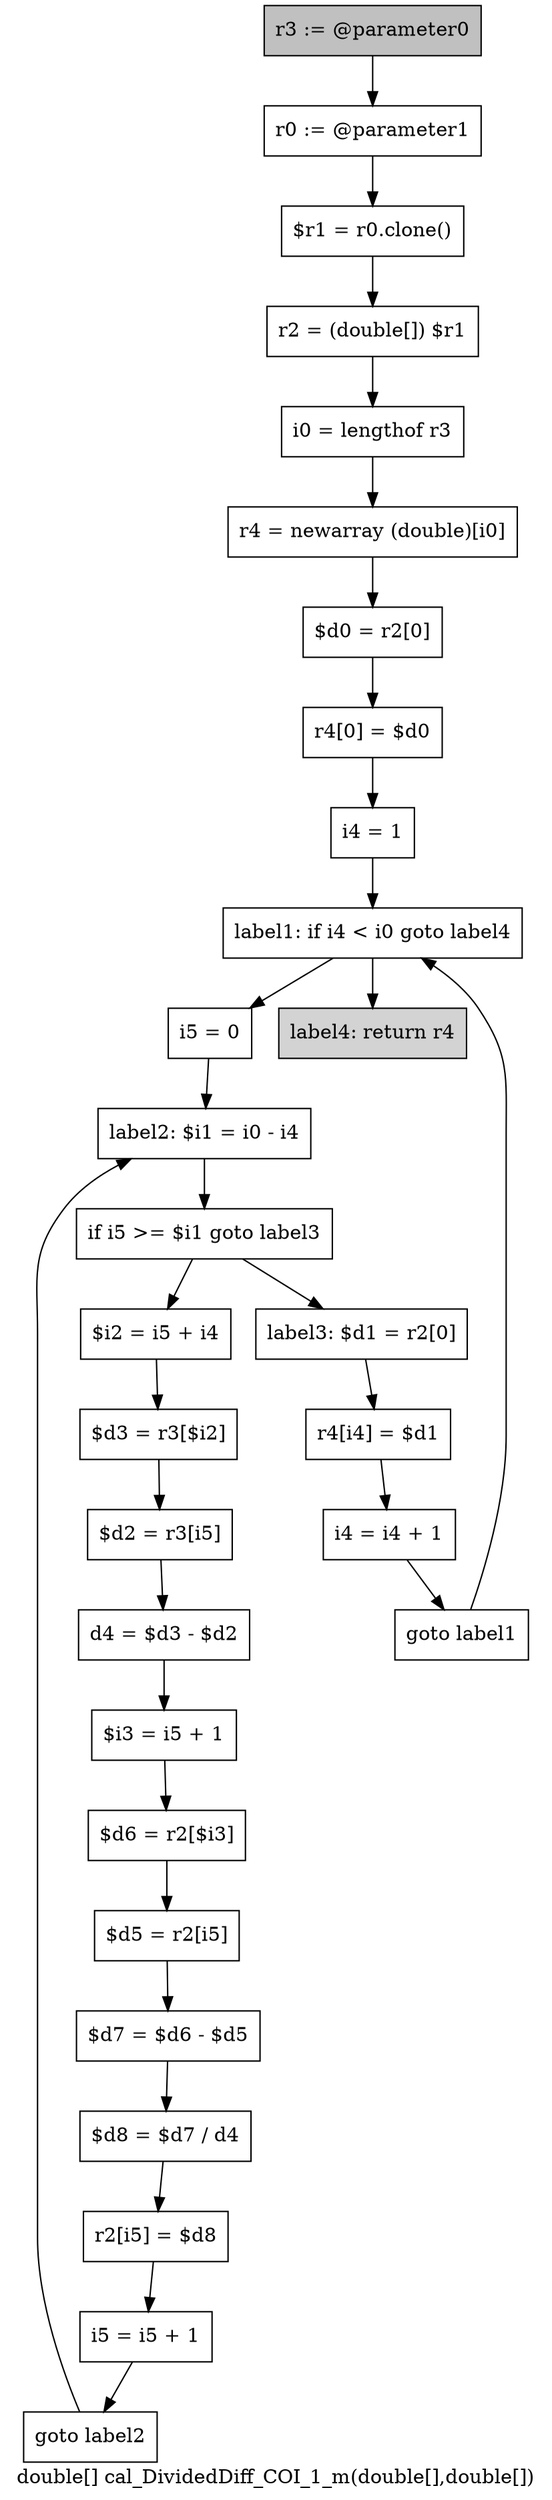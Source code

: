 digraph "double[] cal_DividedDiff_COI_1_m(double[],double[])" {
    label="double[] cal_DividedDiff_COI_1_m(double[],double[])";
    node [shape=box];
    "0" [style=filled,fillcolor=gray,label="r3 := @parameter0",];
    "1" [label="r0 := @parameter1",];
    "0"->"1";
    "2" [label="$r1 = r0.clone()",];
    "1"->"2";
    "3" [label="r2 = (double[]) $r1",];
    "2"->"3";
    "4" [label="i0 = lengthof r3",];
    "3"->"4";
    "5" [label="r4 = newarray (double)[i0]",];
    "4"->"5";
    "6" [label="$d0 = r2[0]",];
    "5"->"6";
    "7" [label="r4[0] = $d0",];
    "6"->"7";
    "8" [label="i4 = 1",];
    "7"->"8";
    "9" [label="label1: if i4 < i0 goto label4",];
    "8"->"9";
    "10" [label="i5 = 0",];
    "9"->"10";
    "29" [style=filled,fillcolor=lightgray,label="label4: return r4",];
    "9"->"29";
    "11" [label="label2: $i1 = i0 - i4",];
    "10"->"11";
    "12" [label="if i5 >= $i1 goto label3",];
    "11"->"12";
    "13" [label="$i2 = i5 + i4",];
    "12"->"13";
    "25" [label="label3: $d1 = r2[0]",];
    "12"->"25";
    "14" [label="$d3 = r3[$i2]",];
    "13"->"14";
    "15" [label="$d2 = r3[i5]",];
    "14"->"15";
    "16" [label="d4 = $d3 - $d2",];
    "15"->"16";
    "17" [label="$i3 = i5 + 1",];
    "16"->"17";
    "18" [label="$d6 = r2[$i3]",];
    "17"->"18";
    "19" [label="$d5 = r2[i5]",];
    "18"->"19";
    "20" [label="$d7 = $d6 - $d5",];
    "19"->"20";
    "21" [label="$d8 = $d7 / d4",];
    "20"->"21";
    "22" [label="r2[i5] = $d8",];
    "21"->"22";
    "23" [label="i5 = i5 + 1",];
    "22"->"23";
    "24" [label="goto label2",];
    "23"->"24";
    "24"->"11";
    "26" [label="r4[i4] = $d1",];
    "25"->"26";
    "27" [label="i4 = i4 + 1",];
    "26"->"27";
    "28" [label="goto label1",];
    "27"->"28";
    "28"->"9";
}

